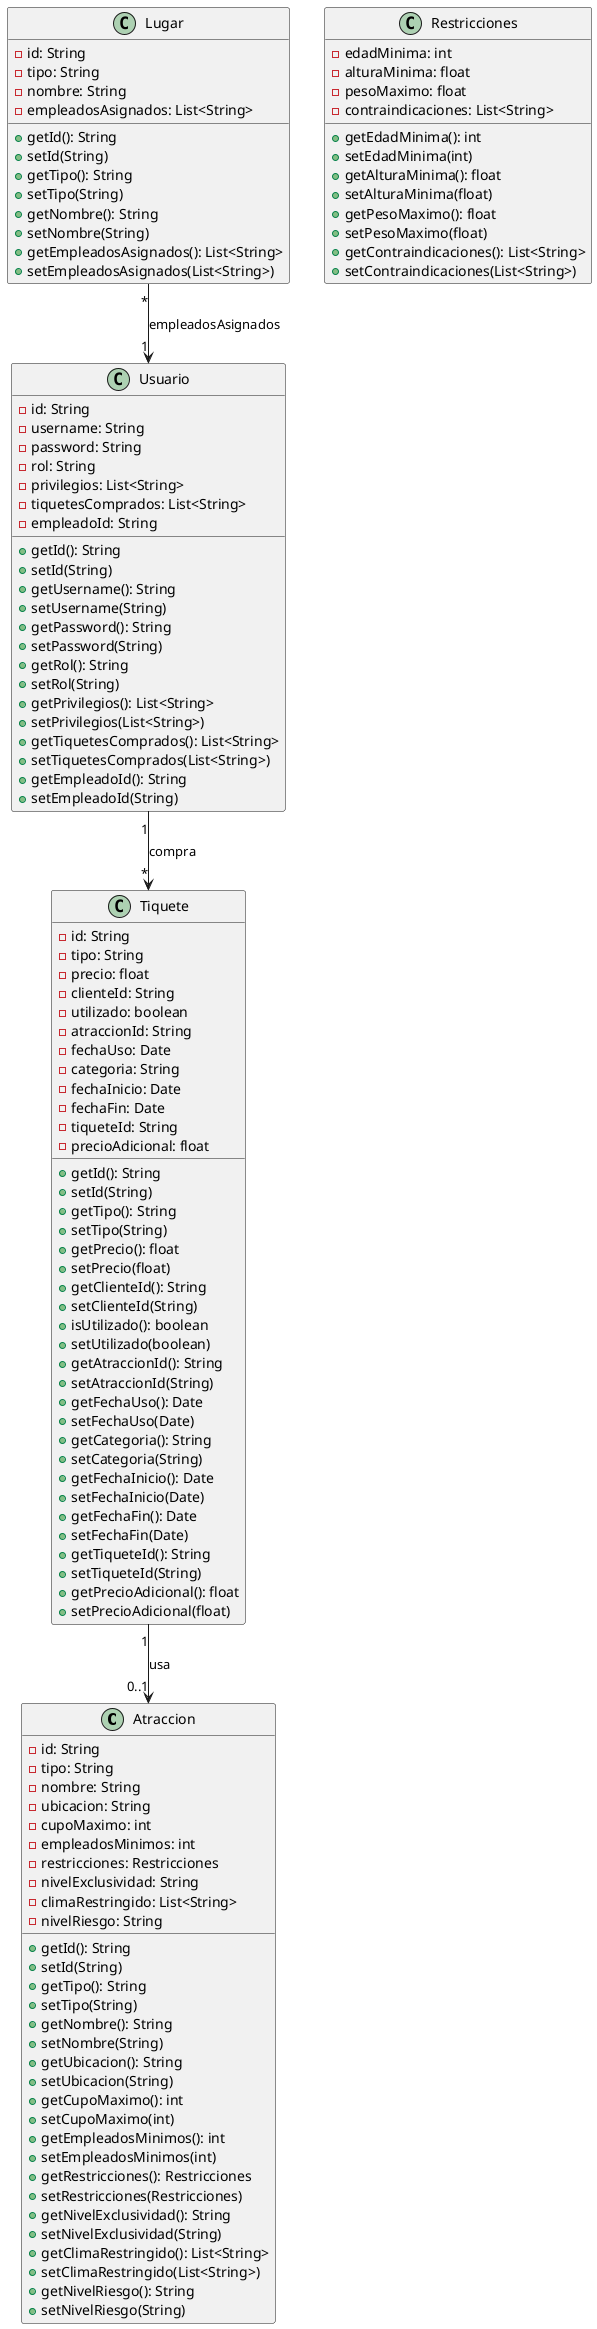 @startuml Persistencia

class Atraccion {
  - id: String
  - tipo: String
  - nombre: String
  - ubicacion: String
  - cupoMaximo: int
  - empleadosMinimos: int
  - restricciones: Restricciones
  - nivelExclusividad: String
  - climaRestringido: List<String>
  - nivelRiesgo: String

  + getId(): String
  + setId(String)
  + getTipo(): String
  + setTipo(String)
  + getNombre(): String
  + setNombre(String)
  + getUbicacion(): String
  + setUbicacion(String)
  + getCupoMaximo(): int
  + setCupoMaximo(int)
  + getEmpleadosMinimos(): int
  + setEmpleadosMinimos(int)
  + getRestricciones(): Restricciones
  + setRestricciones(Restricciones)
  + getNivelExclusividad(): String
  + setNivelExclusividad(String)
  + getClimaRestringido(): List<String>
  + setClimaRestringido(List<String>)
  + getNivelRiesgo(): String
  + setNivelRiesgo(String)
}

class Lugar {
  - id: String
  - tipo: String
  - nombre: String
  - empleadosAsignados: List<String>

  + getId(): String
  + setId(String)
  + getTipo(): String
  + setTipo(String)
  + getNombre(): String
  + setNombre(String)
  + getEmpleadosAsignados(): List<String>
  + setEmpleadosAsignados(List<String>)
}

class Tiquete {
  - id: String
  - tipo: String
  - precio: float
  - clienteId: String
  - utilizado: boolean
  - atraccionId: String
  - fechaUso: Date
  - categoria: String
  - fechaInicio: Date
  - fechaFin: Date
  - tiqueteId: String
  - precioAdicional: float

  + getId(): String
  + setId(String)
  + getTipo(): String
  + setTipo(String)
  + getPrecio(): float
  + setPrecio(float)
  + getClienteId(): String
  + setClienteId(String)
  + isUtilizado(): boolean
  + setUtilizado(boolean)
  + getAtraccionId(): String
  + setAtraccionId(String)
  + getFechaUso(): Date
  + setFechaUso(Date)
  + getCategoria(): String
  + setCategoria(String)
  + getFechaInicio(): Date
  + setFechaInicio(Date)
  + getFechaFin(): Date
  + setFechaFin(Date)
  + getTiqueteId(): String
  + setTiqueteId(String)
  + getPrecioAdicional(): float
  + setPrecioAdicional(float)
}

class Usuario {
  - id: String
  - username: String
  - password: String
  - rol: String
  - privilegios: List<String>
  - tiquetesComprados: List<String>
  - empleadoId: String

  + getId(): String
  + setId(String)
  + getUsername(): String
  + setUsername(String)
  + getPassword(): String
  + setPassword(String)
  + getRol(): String
  + setRol(String)
  + getPrivilegios(): List<String>
  + setPrivilegios(List<String>)
  + getTiquetesComprados(): List<String>
  + setTiquetesComprados(List<String>)
  + getEmpleadoId(): String
  + setEmpleadoId(String)
}

class Restricciones {
  - edadMinima: int
  - alturaMinima: float
  - pesoMaximo: float
  - contraindicaciones: List<String>

  + getEdadMinima(): int
  + setEdadMinima(int)
  + getAlturaMinima(): float
  + setAlturaMinima(float)
  + getPesoMaximo(): float
  + setPesoMaximo(float)
  + getContraindicaciones(): List<String>
  + setContraindicaciones(List<String>)
}

Usuario "1" --> "*" Tiquete : compra
Tiquete "1" --> "0..1" Atraccion : usa
Lugar "*" --> "1" Usuario : empleadosAsignados

@enduml

